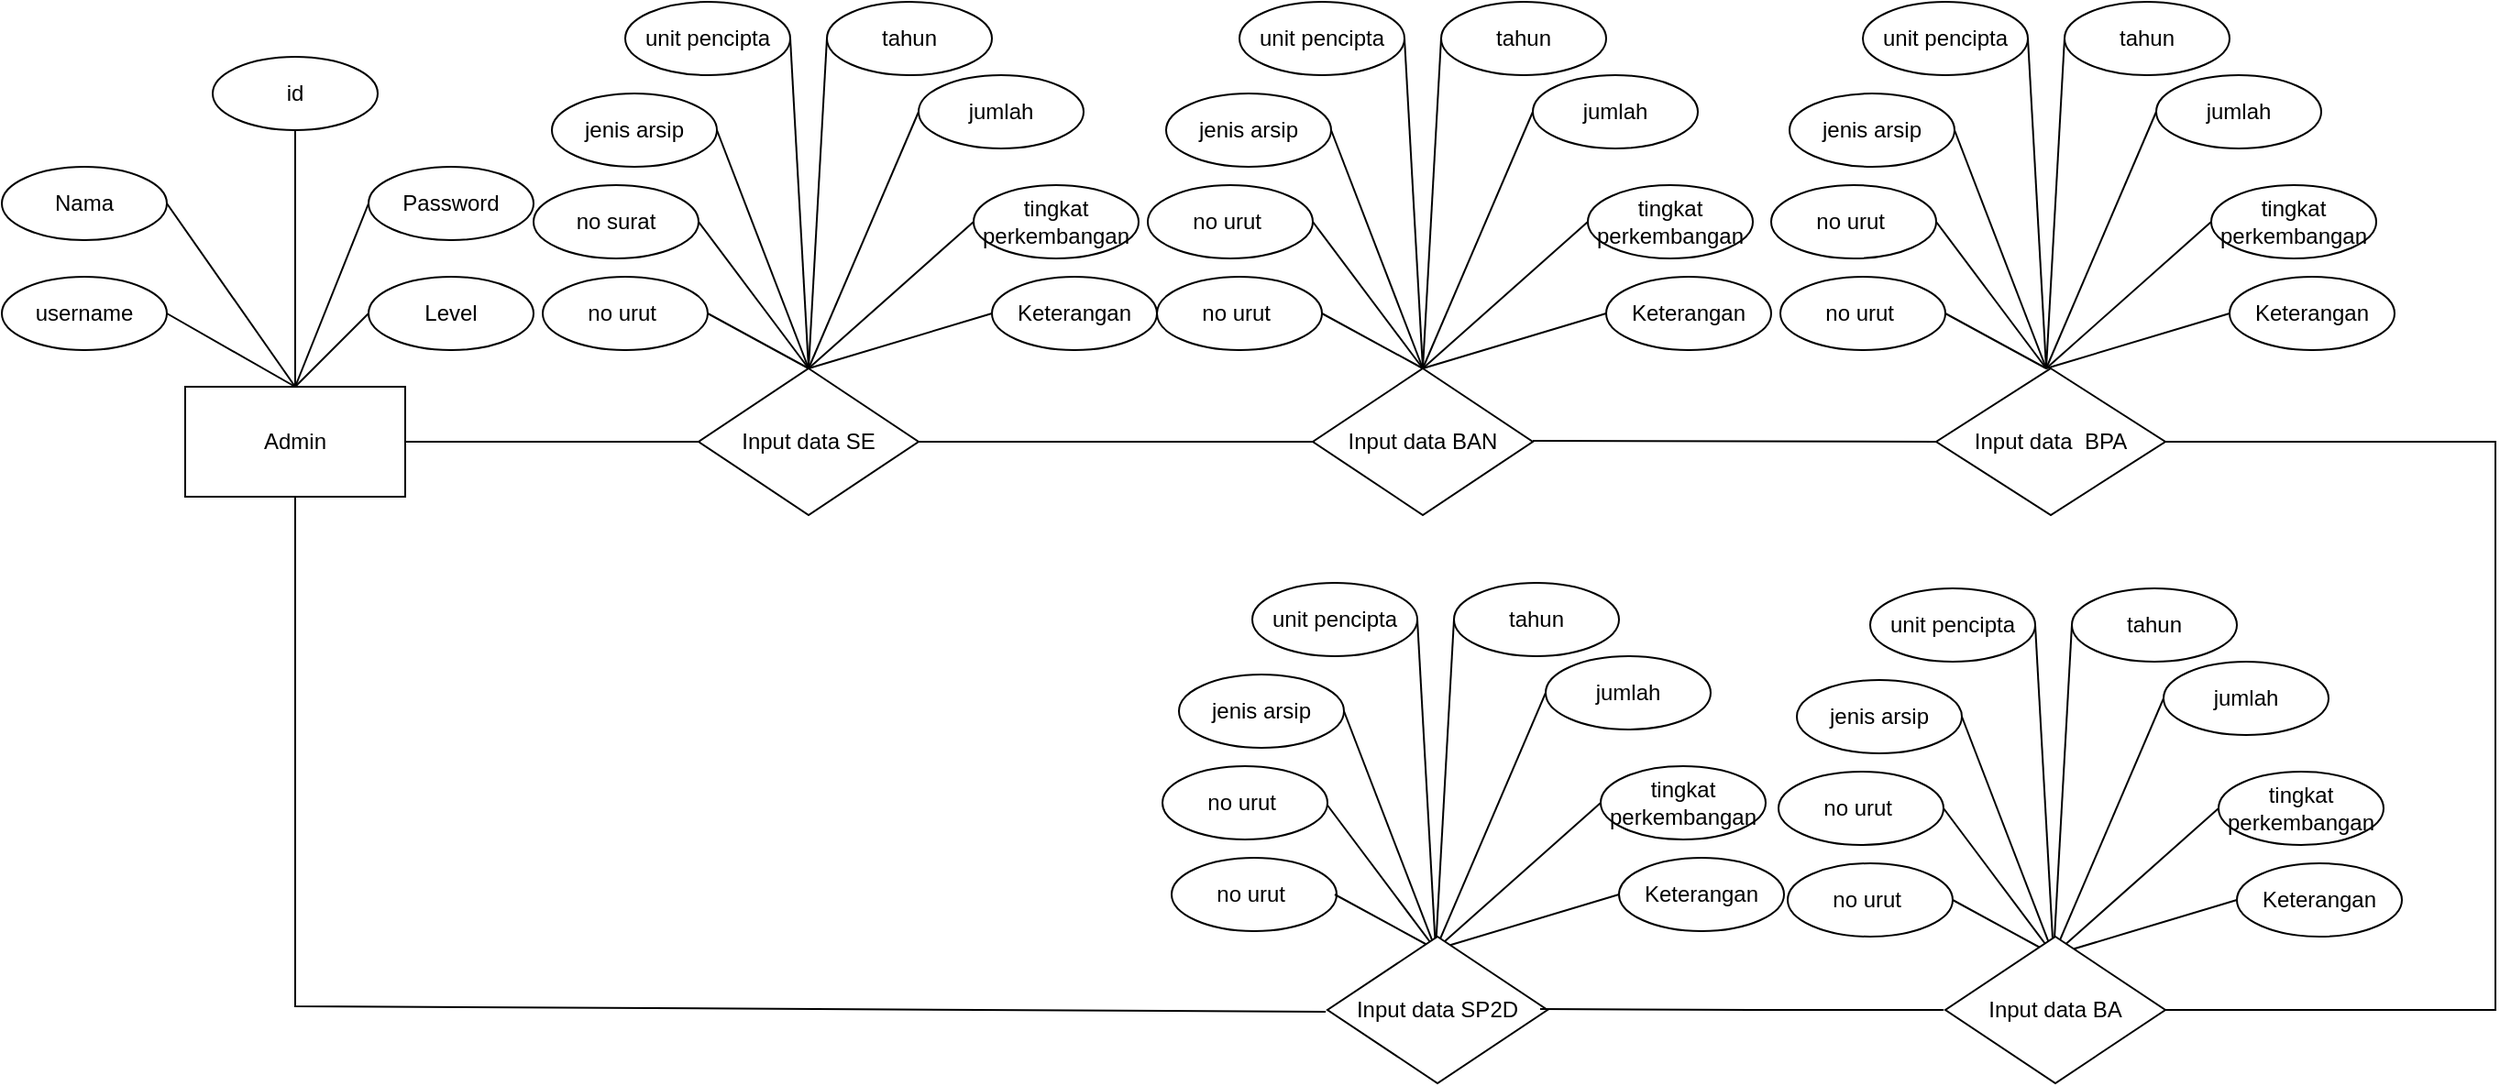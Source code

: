 <mxfile version="20.5.1" type="device"><diagram id="R2lEEEUBdFMjLlhIrx00" name="Page-1"><mxGraphModel dx="1108" dy="482" grid="1" gridSize="10" guides="1" tooltips="1" connect="1" arrows="1" fold="1" page="1" pageScale="1" pageWidth="850" pageHeight="1100" math="0" shadow="0" extFonts="Permanent Marker^https://fonts.googleapis.com/css?family=Permanent+Marker"><root><mxCell id="0"/><mxCell id="1" parent="0"/><mxCell id="d3jgP_3rFGAr6g3jeX8m-1" value="Admin" style="rounded=0;whiteSpace=wrap;html=1;" vertex="1" parent="1"><mxGeometry x="140" y="220" width="120" height="60" as="geometry"/></mxCell><mxCell id="d3jgP_3rFGAr6g3jeX8m-2" value="Level" style="ellipse;whiteSpace=wrap;html=1;" vertex="1" parent="1"><mxGeometry x="240" y="160" width="90" height="40" as="geometry"/></mxCell><mxCell id="d3jgP_3rFGAr6g3jeX8m-3" value="Password" style="ellipse;whiteSpace=wrap;html=1;" vertex="1" parent="1"><mxGeometry x="240" y="100" width="90" height="40" as="geometry"/></mxCell><mxCell id="d3jgP_3rFGAr6g3jeX8m-4" value="id" style="ellipse;whiteSpace=wrap;html=1;" vertex="1" parent="1"><mxGeometry x="155" y="40" width="90" height="40" as="geometry"/></mxCell><mxCell id="d3jgP_3rFGAr6g3jeX8m-5" value="Nama" style="ellipse;whiteSpace=wrap;html=1;" vertex="1" parent="1"><mxGeometry x="40" y="100" width="90" height="40" as="geometry"/></mxCell><mxCell id="d3jgP_3rFGAr6g3jeX8m-6" value="username" style="ellipse;whiteSpace=wrap;html=1;" vertex="1" parent="1"><mxGeometry x="40" y="160" width="90" height="40" as="geometry"/></mxCell><mxCell id="d3jgP_3rFGAr6g3jeX8m-7" value="" style="endArrow=none;html=1;rounded=0;entryX=0.5;entryY=1;entryDx=0;entryDy=0;exitX=0.5;exitY=0;exitDx=0;exitDy=0;" edge="1" parent="1" source="d3jgP_3rFGAr6g3jeX8m-1" target="d3jgP_3rFGAr6g3jeX8m-4"><mxGeometry width="50" height="50" relative="1" as="geometry"><mxPoint x="195" y="220" as="sourcePoint"/><mxPoint x="245" y="170" as="targetPoint"/><Array as="points"><mxPoint x="200" y="150"/></Array></mxGeometry></mxCell><mxCell id="d3jgP_3rFGAr6g3jeX8m-8" value="" style="endArrow=none;html=1;rounded=0;entryX=0;entryY=0.5;entryDx=0;entryDy=0;" edge="1" parent="1" target="d3jgP_3rFGAr6g3jeX8m-3"><mxGeometry width="50" height="50" relative="1" as="geometry"><mxPoint x="200" y="220" as="sourcePoint"/><mxPoint x="245" y="170" as="targetPoint"/></mxGeometry></mxCell><mxCell id="d3jgP_3rFGAr6g3jeX8m-9" value="" style="endArrow=none;html=1;rounded=0;entryX=1;entryY=0.5;entryDx=0;entryDy=0;" edge="1" parent="1" target="d3jgP_3rFGAr6g3jeX8m-5"><mxGeometry width="50" height="50" relative="1" as="geometry"><mxPoint x="200" y="220" as="sourcePoint"/><mxPoint x="250" y="170" as="targetPoint"/></mxGeometry></mxCell><mxCell id="d3jgP_3rFGAr6g3jeX8m-10" value="" style="endArrow=none;html=1;rounded=0;" edge="1" parent="1"><mxGeometry width="50" height="50" relative="1" as="geometry"><mxPoint x="200" y="220" as="sourcePoint"/><mxPoint x="240" y="180" as="targetPoint"/><Array as="points"/></mxGeometry></mxCell><mxCell id="d3jgP_3rFGAr6g3jeX8m-11" value="" style="endArrow=none;html=1;rounded=0;entryX=1;entryY=0.5;entryDx=0;entryDy=0;" edge="1" parent="1" target="d3jgP_3rFGAr6g3jeX8m-6"><mxGeometry width="50" height="50" relative="1" as="geometry"><mxPoint x="200" y="220" as="sourcePoint"/><mxPoint x="150" y="160" as="targetPoint"/><Array as="points"/></mxGeometry></mxCell><mxCell id="d3jgP_3rFGAr6g3jeX8m-12" value="Input data SE" style="rhombus;whiteSpace=wrap;html=1;" vertex="1" parent="1"><mxGeometry x="420" y="210" width="120" height="80" as="geometry"/></mxCell><mxCell id="d3jgP_3rFGAr6g3jeX8m-13" value="Keterangan" style="ellipse;whiteSpace=wrap;html=1;" vertex="1" parent="1"><mxGeometry x="580" y="160" width="90" height="40" as="geometry"/></mxCell><mxCell id="d3jgP_3rFGAr6g3jeX8m-14" value="tingkat perkembangan" style="ellipse;whiteSpace=wrap;html=1;" vertex="1" parent="1"><mxGeometry x="570" y="110" width="90" height="40" as="geometry"/></mxCell><mxCell id="d3jgP_3rFGAr6g3jeX8m-15" value="jumlah" style="ellipse;whiteSpace=wrap;html=1;" vertex="1" parent="1"><mxGeometry x="540" y="50" width="90" height="40" as="geometry"/></mxCell><mxCell id="d3jgP_3rFGAr6g3jeX8m-16" value="unit pencipta" style="ellipse;whiteSpace=wrap;html=1;" vertex="1" parent="1"><mxGeometry x="380" y="10" width="90" height="40" as="geometry"/></mxCell><mxCell id="d3jgP_3rFGAr6g3jeX8m-17" value="tahun" style="ellipse;whiteSpace=wrap;html=1;" vertex="1" parent="1"><mxGeometry x="490" y="10" width="90" height="40" as="geometry"/></mxCell><mxCell id="d3jgP_3rFGAr6g3jeX8m-18" value="jenis arsip" style="ellipse;whiteSpace=wrap;html=1;" vertex="1" parent="1"><mxGeometry x="340" y="60" width="90" height="40" as="geometry"/></mxCell><mxCell id="d3jgP_3rFGAr6g3jeX8m-19" value="no surat" style="ellipse;whiteSpace=wrap;html=1;" vertex="1" parent="1"><mxGeometry x="330" y="110" width="90" height="40" as="geometry"/></mxCell><mxCell id="d3jgP_3rFGAr6g3jeX8m-20" value="no urut&amp;nbsp;" style="ellipse;whiteSpace=wrap;html=1;" vertex="1" parent="1"><mxGeometry x="335" y="160" width="90" height="40" as="geometry"/></mxCell><mxCell id="d3jgP_3rFGAr6g3jeX8m-21" value="" style="endArrow=none;html=1;rounded=0;entryX=0;entryY=0.5;entryDx=0;entryDy=0;" edge="1" parent="1" target="d3jgP_3rFGAr6g3jeX8m-17"><mxGeometry width="50" height="50" relative="1" as="geometry"><mxPoint x="480" y="210" as="sourcePoint"/><mxPoint x="530" y="160" as="targetPoint"/><Array as="points"/></mxGeometry></mxCell><mxCell id="d3jgP_3rFGAr6g3jeX8m-22" value="" style="endArrow=none;html=1;rounded=0;entryX=0;entryY=0.5;entryDx=0;entryDy=0;" edge="1" parent="1" target="d3jgP_3rFGAr6g3jeX8m-15"><mxGeometry width="50" height="50" relative="1" as="geometry"><mxPoint x="480" y="210" as="sourcePoint"/><mxPoint x="530" y="160" as="targetPoint"/></mxGeometry></mxCell><mxCell id="d3jgP_3rFGAr6g3jeX8m-23" value="" style="endArrow=none;html=1;rounded=0;entryX=0;entryY=0.5;entryDx=0;entryDy=0;" edge="1" parent="1" target="d3jgP_3rFGAr6g3jeX8m-14"><mxGeometry width="50" height="50" relative="1" as="geometry"><mxPoint x="480" y="210" as="sourcePoint"/><mxPoint x="530" y="160" as="targetPoint"/></mxGeometry></mxCell><mxCell id="d3jgP_3rFGAr6g3jeX8m-24" value="" style="endArrow=none;html=1;rounded=0;entryX=0;entryY=0.5;entryDx=0;entryDy=0;" edge="1" parent="1" target="d3jgP_3rFGAr6g3jeX8m-13"><mxGeometry width="50" height="50" relative="1" as="geometry"><mxPoint x="480" y="210" as="sourcePoint"/><mxPoint x="550" y="190" as="targetPoint"/><Array as="points"/></mxGeometry></mxCell><mxCell id="d3jgP_3rFGAr6g3jeX8m-25" value="" style="endArrow=none;html=1;rounded=0;entryX=1;entryY=0.5;entryDx=0;entryDy=0;" edge="1" parent="1" target="d3jgP_3rFGAr6g3jeX8m-16"><mxGeometry width="50" height="50" relative="1" as="geometry"><mxPoint x="480" y="210" as="sourcePoint"/><mxPoint x="460" y="90" as="targetPoint"/><Array as="points"/></mxGeometry></mxCell><mxCell id="d3jgP_3rFGAr6g3jeX8m-30" value="" style="endArrow=none;html=1;rounded=0;entryX=1;entryY=0.5;entryDx=0;entryDy=0;" edge="1" parent="1" target="d3jgP_3rFGAr6g3jeX8m-20"><mxGeometry width="50" height="50" relative="1" as="geometry"><mxPoint x="480" y="210" as="sourcePoint"/><mxPoint x="430" y="180" as="targetPoint"/><Array as="points"/></mxGeometry></mxCell><mxCell id="d3jgP_3rFGAr6g3jeX8m-32" value="" style="endArrow=none;html=1;rounded=0;entryX=1;entryY=0.5;entryDx=0;entryDy=0;" edge="1" parent="1" target="d3jgP_3rFGAr6g3jeX8m-19"><mxGeometry width="50" height="50" relative="1" as="geometry"><mxPoint x="480" y="210" as="sourcePoint"/><mxPoint x="460" y="180" as="targetPoint"/></mxGeometry></mxCell><mxCell id="d3jgP_3rFGAr6g3jeX8m-33" value="" style="endArrow=none;html=1;rounded=0;entryX=1;entryY=0.5;entryDx=0;entryDy=0;" edge="1" parent="1" target="d3jgP_3rFGAr6g3jeX8m-18"><mxGeometry width="50" height="50" relative="1" as="geometry"><mxPoint x="480" y="210" as="sourcePoint"/><mxPoint x="460" y="180" as="targetPoint"/></mxGeometry></mxCell><mxCell id="d3jgP_3rFGAr6g3jeX8m-51" value="Input data BAN" style="rhombus;whiteSpace=wrap;html=1;" vertex="1" parent="1"><mxGeometry x="755" y="210" width="120" height="80" as="geometry"/></mxCell><mxCell id="d3jgP_3rFGAr6g3jeX8m-52" value="Keterangan" style="ellipse;whiteSpace=wrap;html=1;" vertex="1" parent="1"><mxGeometry x="915" y="160" width="90" height="40" as="geometry"/></mxCell><mxCell id="d3jgP_3rFGAr6g3jeX8m-53" value="tingkat perkembangan" style="ellipse;whiteSpace=wrap;html=1;" vertex="1" parent="1"><mxGeometry x="905" y="110" width="90" height="40" as="geometry"/></mxCell><mxCell id="d3jgP_3rFGAr6g3jeX8m-54" value="jumlah" style="ellipse;whiteSpace=wrap;html=1;" vertex="1" parent="1"><mxGeometry x="875" y="50" width="90" height="40" as="geometry"/></mxCell><mxCell id="d3jgP_3rFGAr6g3jeX8m-55" value="unit pencipta" style="ellipse;whiteSpace=wrap;html=1;" vertex="1" parent="1"><mxGeometry x="715" y="10" width="90" height="40" as="geometry"/></mxCell><mxCell id="d3jgP_3rFGAr6g3jeX8m-56" value="tahun" style="ellipse;whiteSpace=wrap;html=1;" vertex="1" parent="1"><mxGeometry x="825" y="10" width="90" height="40" as="geometry"/></mxCell><mxCell id="d3jgP_3rFGAr6g3jeX8m-57" value="jenis arsip" style="ellipse;whiteSpace=wrap;html=1;" vertex="1" parent="1"><mxGeometry x="675" y="60" width="90" height="40" as="geometry"/></mxCell><mxCell id="d3jgP_3rFGAr6g3jeX8m-58" value="no urut&amp;nbsp;" style="ellipse;whiteSpace=wrap;html=1;" vertex="1" parent="1"><mxGeometry x="670" y="160" width="90" height="40" as="geometry"/></mxCell><mxCell id="d3jgP_3rFGAr6g3jeX8m-59" value="" style="endArrow=none;html=1;rounded=0;entryX=0;entryY=0.5;entryDx=0;entryDy=0;" edge="1" parent="1" target="d3jgP_3rFGAr6g3jeX8m-56"><mxGeometry width="50" height="50" relative="1" as="geometry"><mxPoint x="815" y="210" as="sourcePoint"/><mxPoint x="865" y="160" as="targetPoint"/><Array as="points"/></mxGeometry></mxCell><mxCell id="d3jgP_3rFGAr6g3jeX8m-60" value="" style="endArrow=none;html=1;rounded=0;entryX=0;entryY=0.5;entryDx=0;entryDy=0;" edge="1" parent="1" target="d3jgP_3rFGAr6g3jeX8m-54"><mxGeometry width="50" height="50" relative="1" as="geometry"><mxPoint x="815" y="210" as="sourcePoint"/><mxPoint x="865" y="160" as="targetPoint"/></mxGeometry></mxCell><mxCell id="d3jgP_3rFGAr6g3jeX8m-61" value="" style="endArrow=none;html=1;rounded=0;entryX=0;entryY=0.5;entryDx=0;entryDy=0;" edge="1" parent="1" target="d3jgP_3rFGAr6g3jeX8m-53"><mxGeometry width="50" height="50" relative="1" as="geometry"><mxPoint x="815" y="210" as="sourcePoint"/><mxPoint x="865" y="160" as="targetPoint"/></mxGeometry></mxCell><mxCell id="d3jgP_3rFGAr6g3jeX8m-62" value="" style="endArrow=none;html=1;rounded=0;entryX=0;entryY=0.5;entryDx=0;entryDy=0;" edge="1" parent="1" target="d3jgP_3rFGAr6g3jeX8m-52"><mxGeometry width="50" height="50" relative="1" as="geometry"><mxPoint x="815" y="210" as="sourcePoint"/><mxPoint x="885" y="190" as="targetPoint"/><Array as="points"/></mxGeometry></mxCell><mxCell id="d3jgP_3rFGAr6g3jeX8m-63" value="" style="endArrow=none;html=1;rounded=0;entryX=1;entryY=0.5;entryDx=0;entryDy=0;" edge="1" parent="1" target="d3jgP_3rFGAr6g3jeX8m-55"><mxGeometry width="50" height="50" relative="1" as="geometry"><mxPoint x="815" y="210" as="sourcePoint"/><mxPoint x="795" y="90" as="targetPoint"/><Array as="points"/></mxGeometry></mxCell><mxCell id="d3jgP_3rFGAr6g3jeX8m-64" value="" style="endArrow=none;html=1;rounded=0;entryX=1;entryY=0.5;entryDx=0;entryDy=0;" edge="1" parent="1" target="d3jgP_3rFGAr6g3jeX8m-58"><mxGeometry width="50" height="50" relative="1" as="geometry"><mxPoint x="815" y="210" as="sourcePoint"/><mxPoint x="765" y="180" as="targetPoint"/><Array as="points"/></mxGeometry></mxCell><mxCell id="d3jgP_3rFGAr6g3jeX8m-65" value="" style="endArrow=none;html=1;rounded=0;entryX=1;entryY=0.5;entryDx=0;entryDy=0;" edge="1" parent="1"><mxGeometry width="50" height="50" relative="1" as="geometry"><mxPoint x="815" y="210" as="sourcePoint"/><mxPoint x="755" y="130" as="targetPoint"/></mxGeometry></mxCell><mxCell id="d3jgP_3rFGAr6g3jeX8m-66" value="" style="endArrow=none;html=1;rounded=0;entryX=1;entryY=0.5;entryDx=0;entryDy=0;" edge="1" parent="1" target="d3jgP_3rFGAr6g3jeX8m-57"><mxGeometry width="50" height="50" relative="1" as="geometry"><mxPoint x="815" y="210" as="sourcePoint"/><mxPoint x="795" y="180" as="targetPoint"/></mxGeometry></mxCell><mxCell id="d3jgP_3rFGAr6g3jeX8m-67" value="no urut&amp;nbsp;" style="ellipse;whiteSpace=wrap;html=1;" vertex="1" parent="1"><mxGeometry x="665" y="110" width="90" height="40" as="geometry"/></mxCell><mxCell id="d3jgP_3rFGAr6g3jeX8m-100" value="Keterangan" style="ellipse;whiteSpace=wrap;html=1;" vertex="1" parent="1"><mxGeometry x="1255" y="160" width="90" height="40" as="geometry"/></mxCell><mxCell id="d3jgP_3rFGAr6g3jeX8m-101" value="tingkat perkembangan" style="ellipse;whiteSpace=wrap;html=1;" vertex="1" parent="1"><mxGeometry x="1245" y="110" width="90" height="40" as="geometry"/></mxCell><mxCell id="d3jgP_3rFGAr6g3jeX8m-102" value="jumlah" style="ellipse;whiteSpace=wrap;html=1;" vertex="1" parent="1"><mxGeometry x="1215" y="50" width="90" height="40" as="geometry"/></mxCell><mxCell id="d3jgP_3rFGAr6g3jeX8m-103" value="unit pencipta" style="ellipse;whiteSpace=wrap;html=1;" vertex="1" parent="1"><mxGeometry x="1055" y="10" width="90" height="40" as="geometry"/></mxCell><mxCell id="d3jgP_3rFGAr6g3jeX8m-104" value="tahun" style="ellipse;whiteSpace=wrap;html=1;" vertex="1" parent="1"><mxGeometry x="1165" y="10" width="90" height="40" as="geometry"/></mxCell><mxCell id="d3jgP_3rFGAr6g3jeX8m-105" value="jenis arsip" style="ellipse;whiteSpace=wrap;html=1;" vertex="1" parent="1"><mxGeometry x="1015" y="60" width="90" height="40" as="geometry"/></mxCell><mxCell id="d3jgP_3rFGAr6g3jeX8m-106" value="no urut&amp;nbsp;" style="ellipse;whiteSpace=wrap;html=1;" vertex="1" parent="1"><mxGeometry x="1010" y="160" width="90" height="40" as="geometry"/></mxCell><mxCell id="d3jgP_3rFGAr6g3jeX8m-107" value="" style="endArrow=none;html=1;rounded=0;entryX=0;entryY=0.5;entryDx=0;entryDy=0;" edge="1" parent="1" target="d3jgP_3rFGAr6g3jeX8m-104"><mxGeometry width="50" height="50" relative="1" as="geometry"><mxPoint x="1155" y="210" as="sourcePoint"/><mxPoint x="1205" y="160" as="targetPoint"/><Array as="points"/></mxGeometry></mxCell><mxCell id="d3jgP_3rFGAr6g3jeX8m-108" value="" style="endArrow=none;html=1;rounded=0;entryX=0;entryY=0.5;entryDx=0;entryDy=0;" edge="1" parent="1" target="d3jgP_3rFGAr6g3jeX8m-102"><mxGeometry width="50" height="50" relative="1" as="geometry"><mxPoint x="1155" y="210" as="sourcePoint"/><mxPoint x="1205" y="160" as="targetPoint"/></mxGeometry></mxCell><mxCell id="d3jgP_3rFGAr6g3jeX8m-109" value="" style="endArrow=none;html=1;rounded=0;entryX=0;entryY=0.5;entryDx=0;entryDy=0;" edge="1" parent="1" target="d3jgP_3rFGAr6g3jeX8m-101"><mxGeometry width="50" height="50" relative="1" as="geometry"><mxPoint x="1155" y="210" as="sourcePoint"/><mxPoint x="1205" y="160" as="targetPoint"/></mxGeometry></mxCell><mxCell id="d3jgP_3rFGAr6g3jeX8m-110" value="" style="endArrow=none;html=1;rounded=0;entryX=0;entryY=0.5;entryDx=0;entryDy=0;" edge="1" parent="1" target="d3jgP_3rFGAr6g3jeX8m-100"><mxGeometry width="50" height="50" relative="1" as="geometry"><mxPoint x="1155" y="210" as="sourcePoint"/><mxPoint x="1225" y="190" as="targetPoint"/><Array as="points"/></mxGeometry></mxCell><mxCell id="d3jgP_3rFGAr6g3jeX8m-111" value="" style="endArrow=none;html=1;rounded=0;entryX=1;entryY=0.5;entryDx=0;entryDy=0;" edge="1" parent="1" target="d3jgP_3rFGAr6g3jeX8m-103"><mxGeometry width="50" height="50" relative="1" as="geometry"><mxPoint x="1155" y="210" as="sourcePoint"/><mxPoint x="1135" y="90" as="targetPoint"/><Array as="points"/></mxGeometry></mxCell><mxCell id="d3jgP_3rFGAr6g3jeX8m-112" value="" style="endArrow=none;html=1;rounded=0;entryX=1;entryY=0.5;entryDx=0;entryDy=0;" edge="1" parent="1" target="d3jgP_3rFGAr6g3jeX8m-106"><mxGeometry width="50" height="50" relative="1" as="geometry"><mxPoint x="1155" y="210" as="sourcePoint"/><mxPoint x="1105" y="180" as="targetPoint"/><Array as="points"/></mxGeometry></mxCell><mxCell id="d3jgP_3rFGAr6g3jeX8m-113" value="" style="endArrow=none;html=1;rounded=0;entryX=1;entryY=0.5;entryDx=0;entryDy=0;" edge="1" parent="1"><mxGeometry width="50" height="50" relative="1" as="geometry"><mxPoint x="1155" y="210" as="sourcePoint"/><mxPoint x="1095" y="130" as="targetPoint"/></mxGeometry></mxCell><mxCell id="d3jgP_3rFGAr6g3jeX8m-114" value="" style="endArrow=none;html=1;rounded=0;entryX=1;entryY=0.5;entryDx=0;entryDy=0;" edge="1" parent="1" target="d3jgP_3rFGAr6g3jeX8m-105"><mxGeometry width="50" height="50" relative="1" as="geometry"><mxPoint x="1155" y="210" as="sourcePoint"/><mxPoint x="1135" y="180" as="targetPoint"/></mxGeometry></mxCell><mxCell id="d3jgP_3rFGAr6g3jeX8m-115" value="no urut&amp;nbsp;" style="ellipse;whiteSpace=wrap;html=1;" vertex="1" parent="1"><mxGeometry x="1005" y="110" width="90" height="40" as="geometry"/></mxCell><mxCell id="d3jgP_3rFGAr6g3jeX8m-116" value="Input data&amp;nbsp; BPA" style="rhombus;whiteSpace=wrap;html=1;" vertex="1" parent="1"><mxGeometry x="1095" y="210" width="125" height="80" as="geometry"/></mxCell><mxCell id="d3jgP_3rFGAr6g3jeX8m-151" value="Keterangan" style="ellipse;whiteSpace=wrap;html=1;" vertex="1" parent="1"><mxGeometry x="1259" y="480" width="90" height="40" as="geometry"/></mxCell><mxCell id="d3jgP_3rFGAr6g3jeX8m-152" value="tingkat perkembangan" style="ellipse;whiteSpace=wrap;html=1;" vertex="1" parent="1"><mxGeometry x="1249" y="430" width="90" height="40" as="geometry"/></mxCell><mxCell id="d3jgP_3rFGAr6g3jeX8m-153" value="jumlah" style="ellipse;whiteSpace=wrap;html=1;" vertex="1" parent="1"><mxGeometry x="1219" y="370" width="90" height="40" as="geometry"/></mxCell><mxCell id="d3jgP_3rFGAr6g3jeX8m-154" value="unit pencipta" style="ellipse;whiteSpace=wrap;html=1;" vertex="1" parent="1"><mxGeometry x="1059" y="330" width="90" height="40" as="geometry"/></mxCell><mxCell id="d3jgP_3rFGAr6g3jeX8m-155" value="tahun" style="ellipse;whiteSpace=wrap;html=1;" vertex="1" parent="1"><mxGeometry x="1169" y="330" width="90" height="40" as="geometry"/></mxCell><mxCell id="d3jgP_3rFGAr6g3jeX8m-156" value="jenis arsip" style="ellipse;whiteSpace=wrap;html=1;" vertex="1" parent="1"><mxGeometry x="1019" y="380" width="90" height="40" as="geometry"/></mxCell><mxCell id="d3jgP_3rFGAr6g3jeX8m-157" value="no urut&amp;nbsp;" style="ellipse;whiteSpace=wrap;html=1;" vertex="1" parent="1"><mxGeometry x="1014" y="480" width="90" height="40" as="geometry"/></mxCell><mxCell id="d3jgP_3rFGAr6g3jeX8m-158" value="" style="endArrow=none;html=1;rounded=0;entryX=0;entryY=0.5;entryDx=0;entryDy=0;" edge="1" parent="1" target="d3jgP_3rFGAr6g3jeX8m-155"><mxGeometry width="50" height="50" relative="1" as="geometry"><mxPoint x="1159" y="530" as="sourcePoint"/><mxPoint x="1209" y="480" as="targetPoint"/><Array as="points"/></mxGeometry></mxCell><mxCell id="d3jgP_3rFGAr6g3jeX8m-159" value="" style="endArrow=none;html=1;rounded=0;entryX=0;entryY=0.5;entryDx=0;entryDy=0;" edge="1" parent="1" target="d3jgP_3rFGAr6g3jeX8m-153"><mxGeometry width="50" height="50" relative="1" as="geometry"><mxPoint x="1159" y="530" as="sourcePoint"/><mxPoint x="1209" y="480" as="targetPoint"/></mxGeometry></mxCell><mxCell id="d3jgP_3rFGAr6g3jeX8m-160" value="" style="endArrow=none;html=1;rounded=0;entryX=0;entryY=0.5;entryDx=0;entryDy=0;" edge="1" parent="1" target="d3jgP_3rFGAr6g3jeX8m-152"><mxGeometry width="50" height="50" relative="1" as="geometry"><mxPoint x="1159" y="530" as="sourcePoint"/><mxPoint x="1209" y="480" as="targetPoint"/></mxGeometry></mxCell><mxCell id="d3jgP_3rFGAr6g3jeX8m-161" value="" style="endArrow=none;html=1;rounded=0;entryX=0;entryY=0.5;entryDx=0;entryDy=0;" edge="1" parent="1" target="d3jgP_3rFGAr6g3jeX8m-151"><mxGeometry width="50" height="50" relative="1" as="geometry"><mxPoint x="1159" y="530" as="sourcePoint"/><mxPoint x="1229" y="510" as="targetPoint"/><Array as="points"/></mxGeometry></mxCell><mxCell id="d3jgP_3rFGAr6g3jeX8m-162" value="" style="endArrow=none;html=1;rounded=0;entryX=1;entryY=0.5;entryDx=0;entryDy=0;" edge="1" parent="1" target="d3jgP_3rFGAr6g3jeX8m-154"><mxGeometry width="50" height="50" relative="1" as="geometry"><mxPoint x="1159" y="530" as="sourcePoint"/><mxPoint x="1139" y="410" as="targetPoint"/><Array as="points"/></mxGeometry></mxCell><mxCell id="d3jgP_3rFGAr6g3jeX8m-163" value="" style="endArrow=none;html=1;rounded=0;entryX=1;entryY=0.5;entryDx=0;entryDy=0;" edge="1" parent="1" target="d3jgP_3rFGAr6g3jeX8m-157"><mxGeometry width="50" height="50" relative="1" as="geometry"><mxPoint x="1159" y="530" as="sourcePoint"/><mxPoint x="1109" y="500" as="targetPoint"/><Array as="points"/></mxGeometry></mxCell><mxCell id="d3jgP_3rFGAr6g3jeX8m-164" value="" style="endArrow=none;html=1;rounded=0;entryX=1;entryY=0.5;entryDx=0;entryDy=0;" edge="1" parent="1"><mxGeometry width="50" height="50" relative="1" as="geometry"><mxPoint x="1159" y="530" as="sourcePoint"/><mxPoint x="1099" y="450" as="targetPoint"/></mxGeometry></mxCell><mxCell id="d3jgP_3rFGAr6g3jeX8m-165" value="" style="endArrow=none;html=1;rounded=0;entryX=1;entryY=0.5;entryDx=0;entryDy=0;" edge="1" parent="1" target="d3jgP_3rFGAr6g3jeX8m-156"><mxGeometry width="50" height="50" relative="1" as="geometry"><mxPoint x="1159" y="530" as="sourcePoint"/><mxPoint x="1139" y="500" as="targetPoint"/></mxGeometry></mxCell><mxCell id="d3jgP_3rFGAr6g3jeX8m-166" value="no urut&amp;nbsp;" style="ellipse;whiteSpace=wrap;html=1;" vertex="1" parent="1"><mxGeometry x="1009" y="430" width="90" height="40" as="geometry"/></mxCell><mxCell id="d3jgP_3rFGAr6g3jeX8m-183" value="Keterangan" style="ellipse;whiteSpace=wrap;html=1;" vertex="1" parent="1"><mxGeometry x="922" y="477" width="90" height="40" as="geometry"/></mxCell><mxCell id="d3jgP_3rFGAr6g3jeX8m-184" value="tingkat perkembangan" style="ellipse;whiteSpace=wrap;html=1;" vertex="1" parent="1"><mxGeometry x="912" y="427" width="90" height="40" as="geometry"/></mxCell><mxCell id="d3jgP_3rFGAr6g3jeX8m-185" value="jumlah" style="ellipse;whiteSpace=wrap;html=1;" vertex="1" parent="1"><mxGeometry x="882" y="367" width="90" height="40" as="geometry"/></mxCell><mxCell id="d3jgP_3rFGAr6g3jeX8m-186" value="unit pencipta" style="ellipse;whiteSpace=wrap;html=1;" vertex="1" parent="1"><mxGeometry x="722" y="327" width="90" height="40" as="geometry"/></mxCell><mxCell id="d3jgP_3rFGAr6g3jeX8m-187" value="tahun" style="ellipse;whiteSpace=wrap;html=1;" vertex="1" parent="1"><mxGeometry x="832" y="327" width="90" height="40" as="geometry"/></mxCell><mxCell id="d3jgP_3rFGAr6g3jeX8m-188" value="jenis arsip" style="ellipse;whiteSpace=wrap;html=1;" vertex="1" parent="1"><mxGeometry x="682" y="377" width="90" height="40" as="geometry"/></mxCell><mxCell id="d3jgP_3rFGAr6g3jeX8m-189" value="no urut&amp;nbsp;" style="ellipse;whiteSpace=wrap;html=1;" vertex="1" parent="1"><mxGeometry x="678" y="477" width="90" height="40" as="geometry"/></mxCell><mxCell id="d3jgP_3rFGAr6g3jeX8m-190" value="" style="endArrow=none;html=1;rounded=0;entryX=0;entryY=0.5;entryDx=0;entryDy=0;" edge="1" parent="1" target="d3jgP_3rFGAr6g3jeX8m-187"><mxGeometry width="50" height="50" relative="1" as="geometry"><mxPoint x="822" y="527" as="sourcePoint"/><mxPoint x="872" y="477" as="targetPoint"/><Array as="points"/></mxGeometry></mxCell><mxCell id="d3jgP_3rFGAr6g3jeX8m-191" value="" style="endArrow=none;html=1;rounded=0;entryX=0;entryY=0.5;entryDx=0;entryDy=0;" edge="1" parent="1" target="d3jgP_3rFGAr6g3jeX8m-185"><mxGeometry width="50" height="50" relative="1" as="geometry"><mxPoint x="822" y="527" as="sourcePoint"/><mxPoint x="872" y="477" as="targetPoint"/></mxGeometry></mxCell><mxCell id="d3jgP_3rFGAr6g3jeX8m-192" value="" style="endArrow=none;html=1;rounded=0;entryX=0;entryY=0.5;entryDx=0;entryDy=0;" edge="1" parent="1" target="d3jgP_3rFGAr6g3jeX8m-184"><mxGeometry width="50" height="50" relative="1" as="geometry"><mxPoint x="822" y="527" as="sourcePoint"/><mxPoint x="872" y="477" as="targetPoint"/></mxGeometry></mxCell><mxCell id="d3jgP_3rFGAr6g3jeX8m-193" value="" style="endArrow=none;html=1;rounded=0;entryX=0;entryY=0.5;entryDx=0;entryDy=0;" edge="1" parent="1" target="d3jgP_3rFGAr6g3jeX8m-183"><mxGeometry width="50" height="50" relative="1" as="geometry"><mxPoint x="822" y="527" as="sourcePoint"/><mxPoint x="892" y="507" as="targetPoint"/><Array as="points"/></mxGeometry></mxCell><mxCell id="d3jgP_3rFGAr6g3jeX8m-194" value="" style="endArrow=none;html=1;rounded=0;entryX=1;entryY=0.5;entryDx=0;entryDy=0;" edge="1" parent="1" target="d3jgP_3rFGAr6g3jeX8m-186"><mxGeometry width="50" height="50" relative="1" as="geometry"><mxPoint x="822" y="527" as="sourcePoint"/><mxPoint x="802" y="407" as="targetPoint"/><Array as="points"/></mxGeometry></mxCell><mxCell id="d3jgP_3rFGAr6g3jeX8m-195" value="" style="endArrow=none;html=1;rounded=0;entryX=1;entryY=0.5;entryDx=0;entryDy=0;" edge="1" parent="1"><mxGeometry width="50" height="50" relative="1" as="geometry"><mxPoint x="822" y="527" as="sourcePoint"/><mxPoint x="767" y="497" as="targetPoint"/><Array as="points"/></mxGeometry></mxCell><mxCell id="d3jgP_3rFGAr6g3jeX8m-196" value="" style="endArrow=none;html=1;rounded=0;entryX=1;entryY=0.5;entryDx=0;entryDy=0;" edge="1" parent="1"><mxGeometry width="50" height="50" relative="1" as="geometry"><mxPoint x="822" y="527" as="sourcePoint"/><mxPoint x="762" y="447" as="targetPoint"/></mxGeometry></mxCell><mxCell id="d3jgP_3rFGAr6g3jeX8m-197" value="" style="endArrow=none;html=1;rounded=0;entryX=1;entryY=0.5;entryDx=0;entryDy=0;" edge="1" parent="1" target="d3jgP_3rFGAr6g3jeX8m-188"><mxGeometry width="50" height="50" relative="1" as="geometry"><mxPoint x="822" y="527" as="sourcePoint"/><mxPoint x="802" y="497" as="targetPoint"/></mxGeometry></mxCell><mxCell id="d3jgP_3rFGAr6g3jeX8m-198" value="no urut&amp;nbsp;" style="ellipse;whiteSpace=wrap;html=1;" vertex="1" parent="1"><mxGeometry x="673" y="427" width="90" height="40" as="geometry"/></mxCell><mxCell id="d3jgP_3rFGAr6g3jeX8m-199" value="Input data BA" style="rhombus;whiteSpace=wrap;html=1;" vertex="1" parent="1"><mxGeometry x="1100" y="520" width="120" height="80" as="geometry"/></mxCell><mxCell id="d3jgP_3rFGAr6g3jeX8m-200" value="Input data SP2D" style="rhombus;whiteSpace=wrap;html=1;" vertex="1" parent="1"><mxGeometry x="763" y="520" width="120" height="80" as="geometry"/></mxCell><mxCell id="d3jgP_3rFGAr6g3jeX8m-233" value="" style="endArrow=none;html=1;rounded=0;entryX=0;entryY=0.5;entryDx=0;entryDy=0;exitX=1;exitY=0.5;exitDx=0;exitDy=0;" edge="1" parent="1" source="d3jgP_3rFGAr6g3jeX8m-12" target="d3jgP_3rFGAr6g3jeX8m-51"><mxGeometry width="50" height="50" relative="1" as="geometry"><mxPoint x="540" y="255" as="sourcePoint"/><mxPoint x="590" y="205" as="targetPoint"/></mxGeometry></mxCell><mxCell id="d3jgP_3rFGAr6g3jeX8m-234" value="" style="endArrow=none;html=1;rounded=0;entryX=0;entryY=0.5;entryDx=0;entryDy=0;exitX=1;exitY=0.5;exitDx=0;exitDy=0;" edge="1" parent="1" target="d3jgP_3rFGAr6g3jeX8m-116"><mxGeometry width="50" height="50" relative="1" as="geometry"><mxPoint x="875" y="249.5" as="sourcePoint"/><mxPoint x="1090" y="249.5" as="targetPoint"/></mxGeometry></mxCell><mxCell id="d3jgP_3rFGAr6g3jeX8m-239" value="" style="endArrow=none;html=1;rounded=0;entryX=1;entryY=0.5;entryDx=0;entryDy=0;" edge="1" parent="1" target="d3jgP_3rFGAr6g3jeX8m-199"><mxGeometry relative="1" as="geometry"><mxPoint x="1220" y="250" as="sourcePoint"/><mxPoint x="1400" y="560" as="targetPoint"/><Array as="points"><mxPoint x="1400" y="250"/><mxPoint x="1400" y="560"/></Array></mxGeometry></mxCell><mxCell id="d3jgP_3rFGAr6g3jeX8m-240" value="" style="endArrow=none;html=1;rounded=0;entryX=0;entryY=0.5;entryDx=0;entryDy=0;exitX=1;exitY=0.5;exitDx=0;exitDy=0;" edge="1" parent="1"><mxGeometry width="50" height="50" relative="1" as="geometry"><mxPoint x="879" y="559.5" as="sourcePoint"/><mxPoint x="1099" y="560" as="targetPoint"/><Array as="points"><mxPoint x="994" y="560"/></Array></mxGeometry></mxCell><mxCell id="d3jgP_3rFGAr6g3jeX8m-241" value="" style="endArrow=none;html=1;rounded=0;exitX=1;exitY=0.5;exitDx=0;exitDy=0;" edge="1" parent="1" source="d3jgP_3rFGAr6g3jeX8m-1"><mxGeometry width="50" height="50" relative="1" as="geometry"><mxPoint x="270" y="250" as="sourcePoint"/><mxPoint x="420" y="250" as="targetPoint"/></mxGeometry></mxCell><mxCell id="d3jgP_3rFGAr6g3jeX8m-242" value="" style="endArrow=none;html=1;rounded=0;entryX=0;entryY=0.5;entryDx=0;entryDy=0;exitX=0.5;exitY=1;exitDx=0;exitDy=0;" edge="1" parent="1" source="d3jgP_3rFGAr6g3jeX8m-1"><mxGeometry width="50" height="50" relative="1" as="geometry"><mxPoint x="332" y="331" as="sourcePoint"/><mxPoint x="762" y="561" as="targetPoint"/><Array as="points"><mxPoint x="200" y="558"/></Array></mxGeometry></mxCell></root></mxGraphModel></diagram></mxfile>